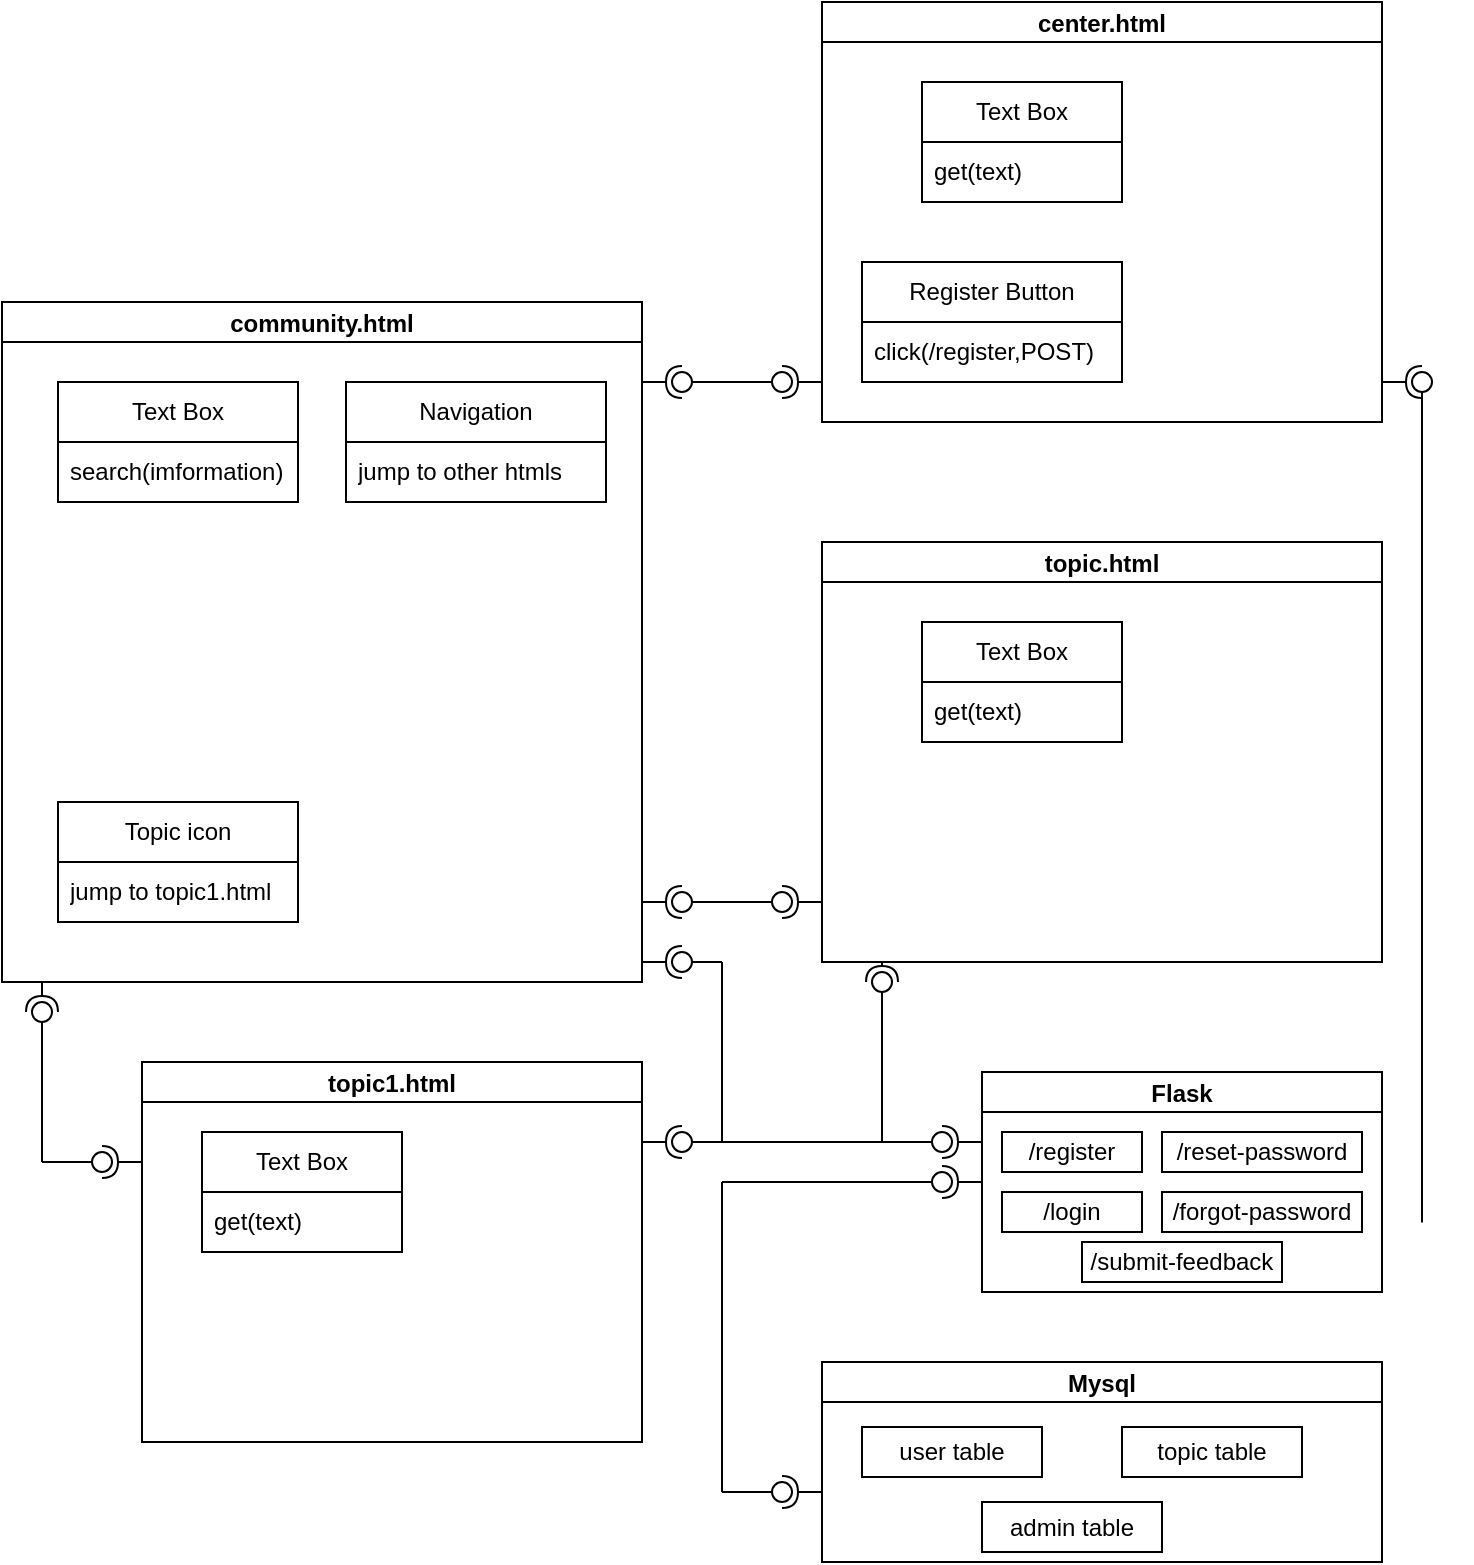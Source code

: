 <mxfile version="25.0.3">
  <diagram name="第 1 页" id="9aU37iixjl-0rO1E9T7V">
    <mxGraphModel dx="511" dy="1479" grid="1" gridSize="10" guides="1" tooltips="1" connect="1" arrows="1" fold="1" page="1" pageScale="1" pageWidth="827" pageHeight="1169" math="0" shadow="0">
      <root>
        <mxCell id="0" />
        <mxCell id="1" parent="0" />
        <mxCell id="UI6-dDAzTKjLKQ1iZGnM-1" value="community.html" style="swimlane;startSize=20;" vertex="1" parent="1">
          <mxGeometry x="110" y="80" width="320" height="340" as="geometry" />
        </mxCell>
        <mxCell id="UI6-dDAzTKjLKQ1iZGnM-4" value="Topic icon" style="swimlane;fontStyle=0;childLayout=stackLayout;horizontal=1;startSize=30;horizontalStack=0;resizeParent=1;resizeParentMax=0;resizeLast=0;collapsible=1;marginBottom=0;whiteSpace=wrap;html=1;" vertex="1" parent="UI6-dDAzTKjLKQ1iZGnM-1">
          <mxGeometry x="28" y="250" width="120" height="60" as="geometry" />
        </mxCell>
        <mxCell id="UI6-dDAzTKjLKQ1iZGnM-5" value="jump to topic1.html" style="text;strokeColor=none;fillColor=none;align=left;verticalAlign=middle;spacingLeft=4;spacingRight=4;overflow=hidden;points=[[0,0.5],[1,0.5]];portConstraint=eastwest;rotatable=0;whiteSpace=wrap;html=1;" vertex="1" parent="UI6-dDAzTKjLKQ1iZGnM-4">
          <mxGeometry y="30" width="120" height="30" as="geometry" />
        </mxCell>
        <mxCell id="UI6-dDAzTKjLKQ1iZGnM-6" value="Navigation" style="swimlane;fontStyle=0;childLayout=stackLayout;horizontal=1;startSize=30;horizontalStack=0;resizeParent=1;resizeParentMax=0;resizeLast=0;collapsible=1;marginBottom=0;whiteSpace=wrap;html=1;" vertex="1" parent="UI6-dDAzTKjLKQ1iZGnM-1">
          <mxGeometry x="172" y="40" width="130" height="60" as="geometry" />
        </mxCell>
        <mxCell id="UI6-dDAzTKjLKQ1iZGnM-7" value="jump to other htmls" style="text;strokeColor=none;fillColor=none;align=left;verticalAlign=middle;spacingLeft=4;spacingRight=4;overflow=hidden;points=[[0,0.5],[1,0.5]];portConstraint=eastwest;rotatable=0;whiteSpace=wrap;html=1;" vertex="1" parent="UI6-dDAzTKjLKQ1iZGnM-6">
          <mxGeometry y="30" width="130" height="30" as="geometry" />
        </mxCell>
        <mxCell id="UI6-dDAzTKjLKQ1iZGnM-8" value="Text Box" style="swimlane;fontStyle=0;childLayout=stackLayout;horizontal=1;startSize=30;horizontalStack=0;resizeParent=1;resizeParentMax=0;resizeLast=0;collapsible=1;marginBottom=0;whiteSpace=wrap;html=1;" vertex="1" parent="UI6-dDAzTKjLKQ1iZGnM-1">
          <mxGeometry x="28" y="40" width="120" height="60" as="geometry" />
        </mxCell>
        <mxCell id="UI6-dDAzTKjLKQ1iZGnM-9" value="search(imformation)" style="text;strokeColor=none;fillColor=none;align=left;verticalAlign=middle;spacingLeft=4;spacingRight=4;overflow=hidden;points=[[0,0.5],[1,0.5]];portConstraint=eastwest;rotatable=0;whiteSpace=wrap;html=1;" vertex="1" parent="UI6-dDAzTKjLKQ1iZGnM-8">
          <mxGeometry y="30" width="120" height="30" as="geometry" />
        </mxCell>
        <mxCell id="UI6-dDAzTKjLKQ1iZGnM-11" value="topic1.html" style="swimlane;startSize=20;" vertex="1" parent="1">
          <mxGeometry x="180" y="460" width="250" height="190" as="geometry" />
        </mxCell>
        <mxCell id="UI6-dDAzTKjLKQ1iZGnM-14" value="Text Box" style="swimlane;fontStyle=0;childLayout=stackLayout;horizontal=1;startSize=30;horizontalStack=0;resizeParent=1;resizeParentMax=0;resizeLast=0;collapsible=1;marginBottom=0;whiteSpace=wrap;html=1;" vertex="1" parent="UI6-dDAzTKjLKQ1iZGnM-11">
          <mxGeometry x="30" y="35" width="100" height="60" as="geometry" />
        </mxCell>
        <mxCell id="UI6-dDAzTKjLKQ1iZGnM-15" value="get(text)" style="text;strokeColor=none;fillColor=none;align=left;verticalAlign=middle;spacingLeft=4;spacingRight=4;overflow=hidden;points=[[0,0.5],[1,0.5]];portConstraint=eastwest;rotatable=0;whiteSpace=wrap;html=1;" vertex="1" parent="UI6-dDAzTKjLKQ1iZGnM-14">
          <mxGeometry y="30" width="100" height="30" as="geometry" />
        </mxCell>
        <mxCell id="UI6-dDAzTKjLKQ1iZGnM-16" value="topic.html" style="swimlane;startSize=20;" vertex="1" parent="1">
          <mxGeometry x="520" y="200" width="280" height="210" as="geometry" />
        </mxCell>
        <mxCell id="UI6-dDAzTKjLKQ1iZGnM-19" value="Text Box" style="swimlane;fontStyle=0;childLayout=stackLayout;horizontal=1;startSize=30;horizontalStack=0;resizeParent=1;resizeParentMax=0;resizeLast=0;collapsible=1;marginBottom=0;whiteSpace=wrap;html=1;" vertex="1" parent="UI6-dDAzTKjLKQ1iZGnM-16">
          <mxGeometry x="50" y="40" width="100" height="60" as="geometry" />
        </mxCell>
        <mxCell id="UI6-dDAzTKjLKQ1iZGnM-20" value="get(text)" style="text;strokeColor=none;fillColor=none;align=left;verticalAlign=middle;spacingLeft=4;spacingRight=4;overflow=hidden;points=[[0,0.5],[1,0.5]];portConstraint=eastwest;rotatable=0;whiteSpace=wrap;html=1;" vertex="1" parent="UI6-dDAzTKjLKQ1iZGnM-19">
          <mxGeometry y="30" width="100" height="30" as="geometry" />
        </mxCell>
        <mxCell id="UI6-dDAzTKjLKQ1iZGnM-21" value="Flask" style="swimlane;startSize=20;" vertex="1" parent="1">
          <mxGeometry x="600" y="465" width="200" height="110" as="geometry" />
        </mxCell>
        <mxCell id="UI6-dDAzTKjLKQ1iZGnM-22" value="/register" style="whiteSpace=wrap;html=1;" vertex="1" parent="UI6-dDAzTKjLKQ1iZGnM-21">
          <mxGeometry x="10" y="30" width="70" height="20" as="geometry" />
        </mxCell>
        <mxCell id="UI6-dDAzTKjLKQ1iZGnM-23" value="/reset-password" style="whiteSpace=wrap;html=1;" vertex="1" parent="UI6-dDAzTKjLKQ1iZGnM-21">
          <mxGeometry x="90" y="30" width="100" height="20" as="geometry" />
        </mxCell>
        <mxCell id="UI6-dDAzTKjLKQ1iZGnM-24" value="/login" style="whiteSpace=wrap;html=1;" vertex="1" parent="UI6-dDAzTKjLKQ1iZGnM-21">
          <mxGeometry x="10" y="60" width="70" height="20" as="geometry" />
        </mxCell>
        <mxCell id="UI6-dDAzTKjLKQ1iZGnM-25" value="/forgot-password" style="whiteSpace=wrap;html=1;" vertex="1" parent="UI6-dDAzTKjLKQ1iZGnM-21">
          <mxGeometry x="90" y="60" width="100" height="20" as="geometry" />
        </mxCell>
        <mxCell id="UI6-dDAzTKjLKQ1iZGnM-26" value="/submit-feedback" style="whiteSpace=wrap;html=1;" vertex="1" parent="UI6-dDAzTKjLKQ1iZGnM-21">
          <mxGeometry x="50" y="85" width="100" height="20" as="geometry" />
        </mxCell>
        <mxCell id="UI6-dDAzTKjLKQ1iZGnM-27" value="Mysql" style="swimlane;startSize=20;" vertex="1" parent="1">
          <mxGeometry x="520" y="610" width="280" height="100" as="geometry" />
        </mxCell>
        <mxCell id="UI6-dDAzTKjLKQ1iZGnM-28" value="user table" style="whiteSpace=wrap;html=1;" vertex="1" parent="UI6-dDAzTKjLKQ1iZGnM-27">
          <mxGeometry x="20" y="32.5" width="90" height="25" as="geometry" />
        </mxCell>
        <mxCell id="UI6-dDAzTKjLKQ1iZGnM-30" value="admin table" style="whiteSpace=wrap;html=1;" vertex="1" parent="UI6-dDAzTKjLKQ1iZGnM-27">
          <mxGeometry x="80" y="70" width="90" height="25" as="geometry" />
        </mxCell>
        <mxCell id="UI6-dDAzTKjLKQ1iZGnM-60" value="topic table" style="whiteSpace=wrap;html=1;" vertex="1" parent="UI6-dDAzTKjLKQ1iZGnM-27">
          <mxGeometry x="150" y="32.5" width="90" height="25" as="geometry" />
        </mxCell>
        <mxCell id="UI6-dDAzTKjLKQ1iZGnM-31" value="" style="rounded=0;orthogonalLoop=1;jettySize=auto;html=1;endArrow=oval;endFill=0;sketch=0;sourcePerimeterSpacing=0;targetPerimeterSpacing=0;endSize=10;" edge="1" parent="1" target="UI6-dDAzTKjLKQ1iZGnM-43">
          <mxGeometry relative="1" as="geometry">
            <mxPoint x="470" y="380" as="sourcePoint" />
          </mxGeometry>
        </mxCell>
        <mxCell id="UI6-dDAzTKjLKQ1iZGnM-32" value="" style="rounded=0;orthogonalLoop=1;jettySize=auto;html=1;endArrow=halfCircle;endFill=0;endSize=6;strokeWidth=1;sketch=0;entryX=0.405;entryY=0.595;entryDx=0;entryDy=0;entryPerimeter=0;" edge="1" parent="1" target="UI6-dDAzTKjLKQ1iZGnM-34">
          <mxGeometry relative="1" as="geometry">
            <mxPoint x="130" y="420" as="sourcePoint" />
            <mxPoint x="130" y="430" as="targetPoint" />
          </mxGeometry>
        </mxCell>
        <mxCell id="UI6-dDAzTKjLKQ1iZGnM-33" value="" style="rounded=0;orthogonalLoop=1;jettySize=auto;html=1;endArrow=oval;endFill=0;sketch=0;sourcePerimeterSpacing=0;targetPerimeterSpacing=0;endSize=10;" edge="1" parent="1" target="UI6-dDAzTKjLKQ1iZGnM-34">
          <mxGeometry relative="1" as="geometry">
            <mxPoint x="130" y="510" as="sourcePoint" />
          </mxGeometry>
        </mxCell>
        <mxCell id="UI6-dDAzTKjLKQ1iZGnM-34" value="" style="ellipse;whiteSpace=wrap;html=1;align=center;aspect=fixed;fillColor=none;strokeColor=none;resizable=0;perimeter=centerPerimeter;rotatable=0;allowArrows=0;points=[];outlineConnect=1;" vertex="1" parent="1">
          <mxGeometry x="125" y="430" width="10" height="10" as="geometry" />
        </mxCell>
        <mxCell id="UI6-dDAzTKjLKQ1iZGnM-35" value="" style="rounded=0;orthogonalLoop=1;jettySize=auto;html=1;endArrow=halfCircle;endFill=0;endSize=6;strokeWidth=1;sketch=0;" edge="1" parent="1" target="UI6-dDAzTKjLKQ1iZGnM-37">
          <mxGeometry relative="1" as="geometry">
            <mxPoint x="180" y="510" as="sourcePoint" />
          </mxGeometry>
        </mxCell>
        <mxCell id="UI6-dDAzTKjLKQ1iZGnM-36" value="" style="rounded=0;orthogonalLoop=1;jettySize=auto;html=1;endArrow=oval;endFill=0;sketch=0;sourcePerimeterSpacing=0;targetPerimeterSpacing=0;endSize=10;" edge="1" parent="1" target="UI6-dDAzTKjLKQ1iZGnM-37">
          <mxGeometry relative="1" as="geometry">
            <mxPoint x="130" y="510" as="sourcePoint" />
          </mxGeometry>
        </mxCell>
        <mxCell id="UI6-dDAzTKjLKQ1iZGnM-37" value="" style="ellipse;whiteSpace=wrap;html=1;align=center;aspect=fixed;fillColor=none;strokeColor=none;resizable=0;perimeter=centerPerimeter;rotatable=0;allowArrows=0;points=[];outlineConnect=1;" vertex="1" parent="1">
          <mxGeometry x="155" y="505" width="10" height="10" as="geometry" />
        </mxCell>
        <mxCell id="UI6-dDAzTKjLKQ1iZGnM-38" value="" style="rounded=0;orthogonalLoop=1;jettySize=auto;html=1;endArrow=halfCircle;endFill=0;endSize=6;strokeWidth=1;sketch=0;" edge="1" parent="1">
          <mxGeometry relative="1" as="geometry">
            <mxPoint x="430" y="380" as="sourcePoint" />
            <mxPoint x="450" y="380" as="targetPoint" />
          </mxGeometry>
        </mxCell>
        <mxCell id="UI6-dDAzTKjLKQ1iZGnM-39" value="" style="rounded=0;orthogonalLoop=1;jettySize=auto;html=1;endArrow=oval;endFill=0;sketch=0;sourcePerimeterSpacing=0;targetPerimeterSpacing=0;endSize=10;" edge="1" parent="1">
          <mxGeometry relative="1" as="geometry">
            <mxPoint x="470" y="380" as="sourcePoint" />
            <mxPoint x="450" y="380" as="targetPoint" />
          </mxGeometry>
        </mxCell>
        <mxCell id="UI6-dDAzTKjLKQ1iZGnM-40" value="" style="ellipse;whiteSpace=wrap;html=1;align=center;aspect=fixed;fillColor=none;strokeColor=none;resizable=0;perimeter=centerPerimeter;rotatable=0;allowArrows=0;points=[];outlineConnect=1;" vertex="1" parent="1">
          <mxGeometry x="480" y="340" width="10" height="10" as="geometry" />
        </mxCell>
        <mxCell id="UI6-dDAzTKjLKQ1iZGnM-41" value="" style="rounded=0;orthogonalLoop=1;jettySize=auto;html=1;endArrow=halfCircle;endFill=0;endSize=6;strokeWidth=1;sketch=0;" edge="1" parent="1" source="UI6-dDAzTKjLKQ1iZGnM-43">
          <mxGeometry relative="1" as="geometry">
            <mxPoint x="520" y="380" as="sourcePoint" />
            <mxPoint x="500" y="380" as="targetPoint" />
          </mxGeometry>
        </mxCell>
        <mxCell id="UI6-dDAzTKjLKQ1iZGnM-42" value="" style="rounded=0;orthogonalLoop=1;jettySize=auto;html=1;endArrow=halfCircle;endFill=0;endSize=6;strokeWidth=1;sketch=0;" edge="1" parent="1" target="UI6-dDAzTKjLKQ1iZGnM-43">
          <mxGeometry relative="1" as="geometry">
            <mxPoint x="520" y="380" as="sourcePoint" />
            <mxPoint x="500" y="380" as="targetPoint" />
          </mxGeometry>
        </mxCell>
        <mxCell id="UI6-dDAzTKjLKQ1iZGnM-43" value="" style="ellipse;whiteSpace=wrap;html=1;align=center;aspect=fixed;fillColor=none;strokeColor=none;resizable=0;perimeter=centerPerimeter;rotatable=0;allowArrows=0;points=[];outlineConnect=1;" vertex="1" parent="1">
          <mxGeometry x="495" y="375" width="10" height="10" as="geometry" />
        </mxCell>
        <mxCell id="UI6-dDAzTKjLKQ1iZGnM-44" value="" style="rounded=0;orthogonalLoop=1;jettySize=auto;html=1;endArrow=halfCircle;endFill=0;endSize=6;strokeWidth=1;sketch=0;" edge="1" parent="1" target="UI6-dDAzTKjLKQ1iZGnM-46">
          <mxGeometry relative="1" as="geometry">
            <mxPoint x="600" y="500" as="sourcePoint" />
          </mxGeometry>
        </mxCell>
        <mxCell id="UI6-dDAzTKjLKQ1iZGnM-45" value="" style="rounded=0;orthogonalLoop=1;jettySize=auto;html=1;endArrow=oval;endFill=0;sketch=0;sourcePerimeterSpacing=0;targetPerimeterSpacing=0;endSize=10;" edge="1" parent="1" target="UI6-dDAzTKjLKQ1iZGnM-46">
          <mxGeometry relative="1" as="geometry">
            <mxPoint x="550" y="500" as="sourcePoint" />
          </mxGeometry>
        </mxCell>
        <mxCell id="UI6-dDAzTKjLKQ1iZGnM-46" value="" style="ellipse;whiteSpace=wrap;html=1;align=center;aspect=fixed;fillColor=none;strokeColor=none;resizable=0;perimeter=centerPerimeter;rotatable=0;allowArrows=0;points=[];outlineConnect=1;" vertex="1" parent="1">
          <mxGeometry x="575" y="495" width="10" height="10" as="geometry" />
        </mxCell>
        <mxCell id="UI6-dDAzTKjLKQ1iZGnM-47" value="" style="rounded=0;orthogonalLoop=1;jettySize=auto;html=1;endArrow=halfCircle;endFill=0;endSize=6;strokeWidth=1;sketch=0;" edge="1" parent="1" target="UI6-dDAzTKjLKQ1iZGnM-49">
          <mxGeometry relative="1" as="geometry">
            <mxPoint x="520" y="675" as="sourcePoint" />
          </mxGeometry>
        </mxCell>
        <mxCell id="UI6-dDAzTKjLKQ1iZGnM-48" value="" style="rounded=0;orthogonalLoop=1;jettySize=auto;html=1;endArrow=oval;endFill=0;sketch=0;sourcePerimeterSpacing=0;targetPerimeterSpacing=0;endSize=10;" edge="1" parent="1" target="UI6-dDAzTKjLKQ1iZGnM-49">
          <mxGeometry relative="1" as="geometry">
            <mxPoint x="470" y="675" as="sourcePoint" />
          </mxGeometry>
        </mxCell>
        <mxCell id="UI6-dDAzTKjLKQ1iZGnM-49" value="" style="ellipse;whiteSpace=wrap;html=1;align=center;aspect=fixed;fillColor=none;strokeColor=none;resizable=0;perimeter=centerPerimeter;rotatable=0;allowArrows=0;points=[];outlineConnect=1;" vertex="1" parent="1">
          <mxGeometry x="495" y="670" width="10" height="10" as="geometry" />
        </mxCell>
        <mxCell id="UI6-dDAzTKjLKQ1iZGnM-50" value="" style="rounded=0;orthogonalLoop=1;jettySize=auto;html=1;endArrow=halfCircle;endFill=0;endSize=6;strokeWidth=1;sketch=0;" edge="1" parent="1" target="UI6-dDAzTKjLKQ1iZGnM-52">
          <mxGeometry relative="1" as="geometry">
            <mxPoint x="600" y="520" as="sourcePoint" />
          </mxGeometry>
        </mxCell>
        <mxCell id="UI6-dDAzTKjLKQ1iZGnM-51" value="" style="rounded=0;orthogonalLoop=1;jettySize=auto;html=1;endArrow=oval;endFill=0;sketch=0;sourcePerimeterSpacing=0;targetPerimeterSpacing=0;endSize=10;" edge="1" parent="1" target="UI6-dDAzTKjLKQ1iZGnM-52">
          <mxGeometry relative="1" as="geometry">
            <mxPoint x="560" y="520" as="sourcePoint" />
          </mxGeometry>
        </mxCell>
        <mxCell id="UI6-dDAzTKjLKQ1iZGnM-52" value="" style="ellipse;whiteSpace=wrap;html=1;align=center;aspect=fixed;fillColor=none;strokeColor=none;resizable=0;perimeter=centerPerimeter;rotatable=0;allowArrows=0;points=[];outlineConnect=1;" vertex="1" parent="1">
          <mxGeometry x="575" y="515" width="10" height="10" as="geometry" />
        </mxCell>
        <mxCell id="UI6-dDAzTKjLKQ1iZGnM-57" value="" style="endArrow=none;html=1;rounded=0;" edge="1" parent="1">
          <mxGeometry width="50" height="50" relative="1" as="geometry">
            <mxPoint x="550" y="500" as="sourcePoint" />
            <mxPoint x="550" y="430" as="targetPoint" />
          </mxGeometry>
        </mxCell>
        <mxCell id="UI6-dDAzTKjLKQ1iZGnM-58" value="" style="endArrow=none;html=1;rounded=0;" edge="1" parent="1">
          <mxGeometry width="50" height="50" relative="1" as="geometry">
            <mxPoint x="470" y="520" as="sourcePoint" />
            <mxPoint x="560" y="520" as="targetPoint" />
          </mxGeometry>
        </mxCell>
        <mxCell id="UI6-dDAzTKjLKQ1iZGnM-59" value="" style="endArrow=none;html=1;rounded=0;" edge="1" parent="1">
          <mxGeometry width="50" height="50" relative="1" as="geometry">
            <mxPoint x="470" y="675" as="sourcePoint" />
            <mxPoint x="470" y="520" as="targetPoint" />
          </mxGeometry>
        </mxCell>
        <mxCell id="UI6-dDAzTKjLKQ1iZGnM-62" value="center.html" style="swimlane;startSize=20;" vertex="1" parent="1">
          <mxGeometry x="520" y="-70" width="280" height="210" as="geometry" />
        </mxCell>
        <mxCell id="UI6-dDAzTKjLKQ1iZGnM-63" value="Register Button" style="swimlane;fontStyle=0;childLayout=stackLayout;horizontal=1;startSize=30;horizontalStack=0;resizeParent=1;resizeParentMax=0;resizeLast=0;collapsible=1;marginBottom=0;whiteSpace=wrap;html=1;" vertex="1" parent="UI6-dDAzTKjLKQ1iZGnM-62">
          <mxGeometry x="20" y="130" width="130" height="60" as="geometry" />
        </mxCell>
        <mxCell id="UI6-dDAzTKjLKQ1iZGnM-64" value="click(/register,POST)" style="text;strokeColor=none;fillColor=none;align=left;verticalAlign=middle;spacingLeft=4;spacingRight=4;overflow=hidden;points=[[0,0.5],[1,0.5]];portConstraint=eastwest;rotatable=0;whiteSpace=wrap;html=1;" vertex="1" parent="UI6-dDAzTKjLKQ1iZGnM-63">
          <mxGeometry y="30" width="130" height="30" as="geometry" />
        </mxCell>
        <mxCell id="UI6-dDAzTKjLKQ1iZGnM-65" value="Text Box" style="swimlane;fontStyle=0;childLayout=stackLayout;horizontal=1;startSize=30;horizontalStack=0;resizeParent=1;resizeParentMax=0;resizeLast=0;collapsible=1;marginBottom=0;whiteSpace=wrap;html=1;" vertex="1" parent="UI6-dDAzTKjLKQ1iZGnM-62">
          <mxGeometry x="50" y="40" width="100" height="60" as="geometry" />
        </mxCell>
        <mxCell id="UI6-dDAzTKjLKQ1iZGnM-66" value="get(text)" style="text;strokeColor=none;fillColor=none;align=left;verticalAlign=middle;spacingLeft=4;spacingRight=4;overflow=hidden;points=[[0,0.5],[1,0.5]];portConstraint=eastwest;rotatable=0;whiteSpace=wrap;html=1;" vertex="1" parent="UI6-dDAzTKjLKQ1iZGnM-65">
          <mxGeometry y="30" width="100" height="30" as="geometry" />
        </mxCell>
        <mxCell id="UI6-dDAzTKjLKQ1iZGnM-72" value="" style="rounded=0;orthogonalLoop=1;jettySize=auto;html=1;endArrow=halfCircle;endFill=0;endSize=6;strokeWidth=1;sketch=0;" edge="1" parent="1">
          <mxGeometry relative="1" as="geometry">
            <mxPoint x="550" y="410" as="sourcePoint" />
            <mxPoint x="550" y="420" as="targetPoint" />
          </mxGeometry>
        </mxCell>
        <mxCell id="UI6-dDAzTKjLKQ1iZGnM-73" value="" style="rounded=0;orthogonalLoop=1;jettySize=auto;html=1;endArrow=oval;endFill=0;sketch=0;sourcePerimeterSpacing=0;targetPerimeterSpacing=0;endSize=10;" edge="1" parent="1">
          <mxGeometry relative="1" as="geometry">
            <mxPoint x="550" y="430" as="sourcePoint" />
            <mxPoint x="550" y="420" as="targetPoint" />
          </mxGeometry>
        </mxCell>
        <mxCell id="UI6-dDAzTKjLKQ1iZGnM-74" value="" style="ellipse;whiteSpace=wrap;html=1;align=center;aspect=fixed;fillColor=none;strokeColor=none;resizable=0;perimeter=centerPerimeter;rotatable=0;allowArrows=0;points=[];outlineConnect=1;" vertex="1" parent="1">
          <mxGeometry x="520" y="420" width="10" height="10" as="geometry" />
        </mxCell>
        <mxCell id="UI6-dDAzTKjLKQ1iZGnM-75" value="" style="rounded=0;orthogonalLoop=1;jettySize=auto;html=1;endArrow=halfCircle;endFill=0;endSize=6;strokeWidth=1;sketch=0;" edge="1" parent="1">
          <mxGeometry relative="1" as="geometry">
            <mxPoint x="430" y="120" as="sourcePoint" />
            <mxPoint x="450" y="120" as="targetPoint" />
          </mxGeometry>
        </mxCell>
        <mxCell id="UI6-dDAzTKjLKQ1iZGnM-76" value="" style="rounded=0;orthogonalLoop=1;jettySize=auto;html=1;endArrow=oval;endFill=0;sketch=0;sourcePerimeterSpacing=0;targetPerimeterSpacing=0;endSize=10;" edge="1" parent="1">
          <mxGeometry relative="1" as="geometry">
            <mxPoint x="470" y="120" as="sourcePoint" />
            <mxPoint x="450" y="120" as="targetPoint" />
          </mxGeometry>
        </mxCell>
        <mxCell id="UI6-dDAzTKjLKQ1iZGnM-77" value="" style="ellipse;whiteSpace=wrap;html=1;align=center;aspect=fixed;fillColor=none;strokeColor=none;resizable=0;perimeter=centerPerimeter;rotatable=0;allowArrows=0;points=[];outlineConnect=1;" vertex="1" parent="1">
          <mxGeometry x="455" y="130" width="10" height="10" as="geometry" />
        </mxCell>
        <mxCell id="UI6-dDAzTKjLKQ1iZGnM-78" value="" style="rounded=0;orthogonalLoop=1;jettySize=auto;html=1;endArrow=halfCircle;endFill=0;endSize=6;strokeWidth=1;sketch=0;" edge="1" parent="1">
          <mxGeometry relative="1" as="geometry">
            <mxPoint x="520" y="120" as="sourcePoint" />
            <mxPoint x="500" y="120" as="targetPoint" />
          </mxGeometry>
        </mxCell>
        <mxCell id="UI6-dDAzTKjLKQ1iZGnM-79" value="" style="rounded=0;orthogonalLoop=1;jettySize=auto;html=1;endArrow=oval;endFill=0;sketch=0;sourcePerimeterSpacing=0;targetPerimeterSpacing=0;endSize=10;" edge="1" parent="1">
          <mxGeometry relative="1" as="geometry">
            <mxPoint x="470" y="120" as="sourcePoint" />
            <mxPoint x="500" y="120" as="targetPoint" />
          </mxGeometry>
        </mxCell>
        <mxCell id="UI6-dDAzTKjLKQ1iZGnM-80" value="" style="ellipse;whiteSpace=wrap;html=1;align=center;aspect=fixed;fillColor=none;strokeColor=none;resizable=0;perimeter=centerPerimeter;rotatable=0;allowArrows=0;points=[];outlineConnect=1;" vertex="1" parent="1">
          <mxGeometry x="495" y="120" width="10" height="10" as="geometry" />
        </mxCell>
        <mxCell id="UI6-dDAzTKjLKQ1iZGnM-81" value="" style="rounded=0;orthogonalLoop=1;jettySize=auto;html=1;endArrow=halfCircle;endFill=0;endSize=6;strokeWidth=1;sketch=0;" edge="1" target="UI6-dDAzTKjLKQ1iZGnM-83" parent="1">
          <mxGeometry relative="1" as="geometry">
            <mxPoint x="430" y="500" as="sourcePoint" />
          </mxGeometry>
        </mxCell>
        <mxCell id="UI6-dDAzTKjLKQ1iZGnM-82" value="" style="rounded=0;orthogonalLoop=1;jettySize=auto;html=1;endArrow=oval;endFill=0;sketch=0;sourcePerimeterSpacing=0;targetPerimeterSpacing=0;endSize=10;" edge="1" target="UI6-dDAzTKjLKQ1iZGnM-83" parent="1">
          <mxGeometry relative="1" as="geometry">
            <mxPoint x="550" y="500" as="sourcePoint" />
          </mxGeometry>
        </mxCell>
        <mxCell id="UI6-dDAzTKjLKQ1iZGnM-83" value="" style="ellipse;whiteSpace=wrap;html=1;align=center;aspect=fixed;fillColor=none;strokeColor=none;resizable=0;perimeter=centerPerimeter;rotatable=0;allowArrows=0;points=[];outlineConnect=1;" vertex="1" parent="1">
          <mxGeometry x="445" y="495" width="10" height="10" as="geometry" />
        </mxCell>
        <mxCell id="UI6-dDAzTKjLKQ1iZGnM-84" value="" style="rounded=0;orthogonalLoop=1;jettySize=auto;html=1;endArrow=halfCircle;endFill=0;endSize=6;strokeWidth=1;sketch=0;" edge="1" parent="1">
          <mxGeometry relative="1" as="geometry">
            <mxPoint x="430" y="410" as="sourcePoint" />
            <mxPoint x="450" y="410" as="targetPoint" />
          </mxGeometry>
        </mxCell>
        <mxCell id="UI6-dDAzTKjLKQ1iZGnM-85" value="" style="rounded=0;orthogonalLoop=1;jettySize=auto;html=1;endArrow=oval;endFill=0;sketch=0;sourcePerimeterSpacing=0;targetPerimeterSpacing=0;endSize=10;" edge="1" parent="1">
          <mxGeometry relative="1" as="geometry">
            <mxPoint x="470" y="410" as="sourcePoint" />
            <mxPoint x="450" y="410" as="targetPoint" />
          </mxGeometry>
        </mxCell>
        <mxCell id="UI6-dDAzTKjLKQ1iZGnM-86" value="" style="endArrow=none;html=1;rounded=0;" edge="1" parent="1">
          <mxGeometry width="50" height="50" relative="1" as="geometry">
            <mxPoint x="470" y="500" as="sourcePoint" />
            <mxPoint x="470" y="410" as="targetPoint" />
          </mxGeometry>
        </mxCell>
        <mxCell id="UI6-dDAzTKjLKQ1iZGnM-87" value="" style="rounded=0;orthogonalLoop=1;jettySize=auto;html=1;endArrow=halfCircle;endFill=0;endSize=6;strokeWidth=1;sketch=0;" edge="1" parent="1">
          <mxGeometry relative="1" as="geometry">
            <mxPoint x="800" y="120" as="sourcePoint" />
            <mxPoint x="820" y="120" as="targetPoint" />
          </mxGeometry>
        </mxCell>
        <mxCell id="UI6-dDAzTKjLKQ1iZGnM-88" value="" style="rounded=0;orthogonalLoop=1;jettySize=auto;html=1;endArrow=oval;endFill=0;sketch=0;sourcePerimeterSpacing=0;targetPerimeterSpacing=0;endSize=10;" edge="1" parent="1">
          <mxGeometry relative="1" as="geometry">
            <mxPoint x="820" y="540.276" as="sourcePoint" />
            <mxPoint x="820" y="120" as="targetPoint" />
          </mxGeometry>
        </mxCell>
        <mxCell id="UI6-dDAzTKjLKQ1iZGnM-89" value="" style="ellipse;whiteSpace=wrap;html=1;align=center;aspect=fixed;fillColor=none;strokeColor=none;resizable=0;perimeter=centerPerimeter;rotatable=0;allowArrows=0;points=[];outlineConnect=1;" vertex="1" parent="1">
          <mxGeometry x="835" y="120" width="10" height="10" as="geometry" />
        </mxCell>
      </root>
    </mxGraphModel>
  </diagram>
</mxfile>
